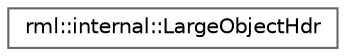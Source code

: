 digraph "类继承关系图"
{
 // LATEX_PDF_SIZE
  bgcolor="transparent";
  edge [fontname=Helvetica,fontsize=10,labelfontname=Helvetica,labelfontsize=10];
  node [fontname=Helvetica,fontsize=10,shape=box,height=0.2,width=0.4];
  rankdir="LR";
  Node0 [id="Node000000",label="rml::internal::LargeObjectHdr",height=0.2,width=0.4,color="grey40", fillcolor="white", style="filled",URL="$structrml_1_1internal_1_1_large_object_hdr.html",tooltip=" "];
}

